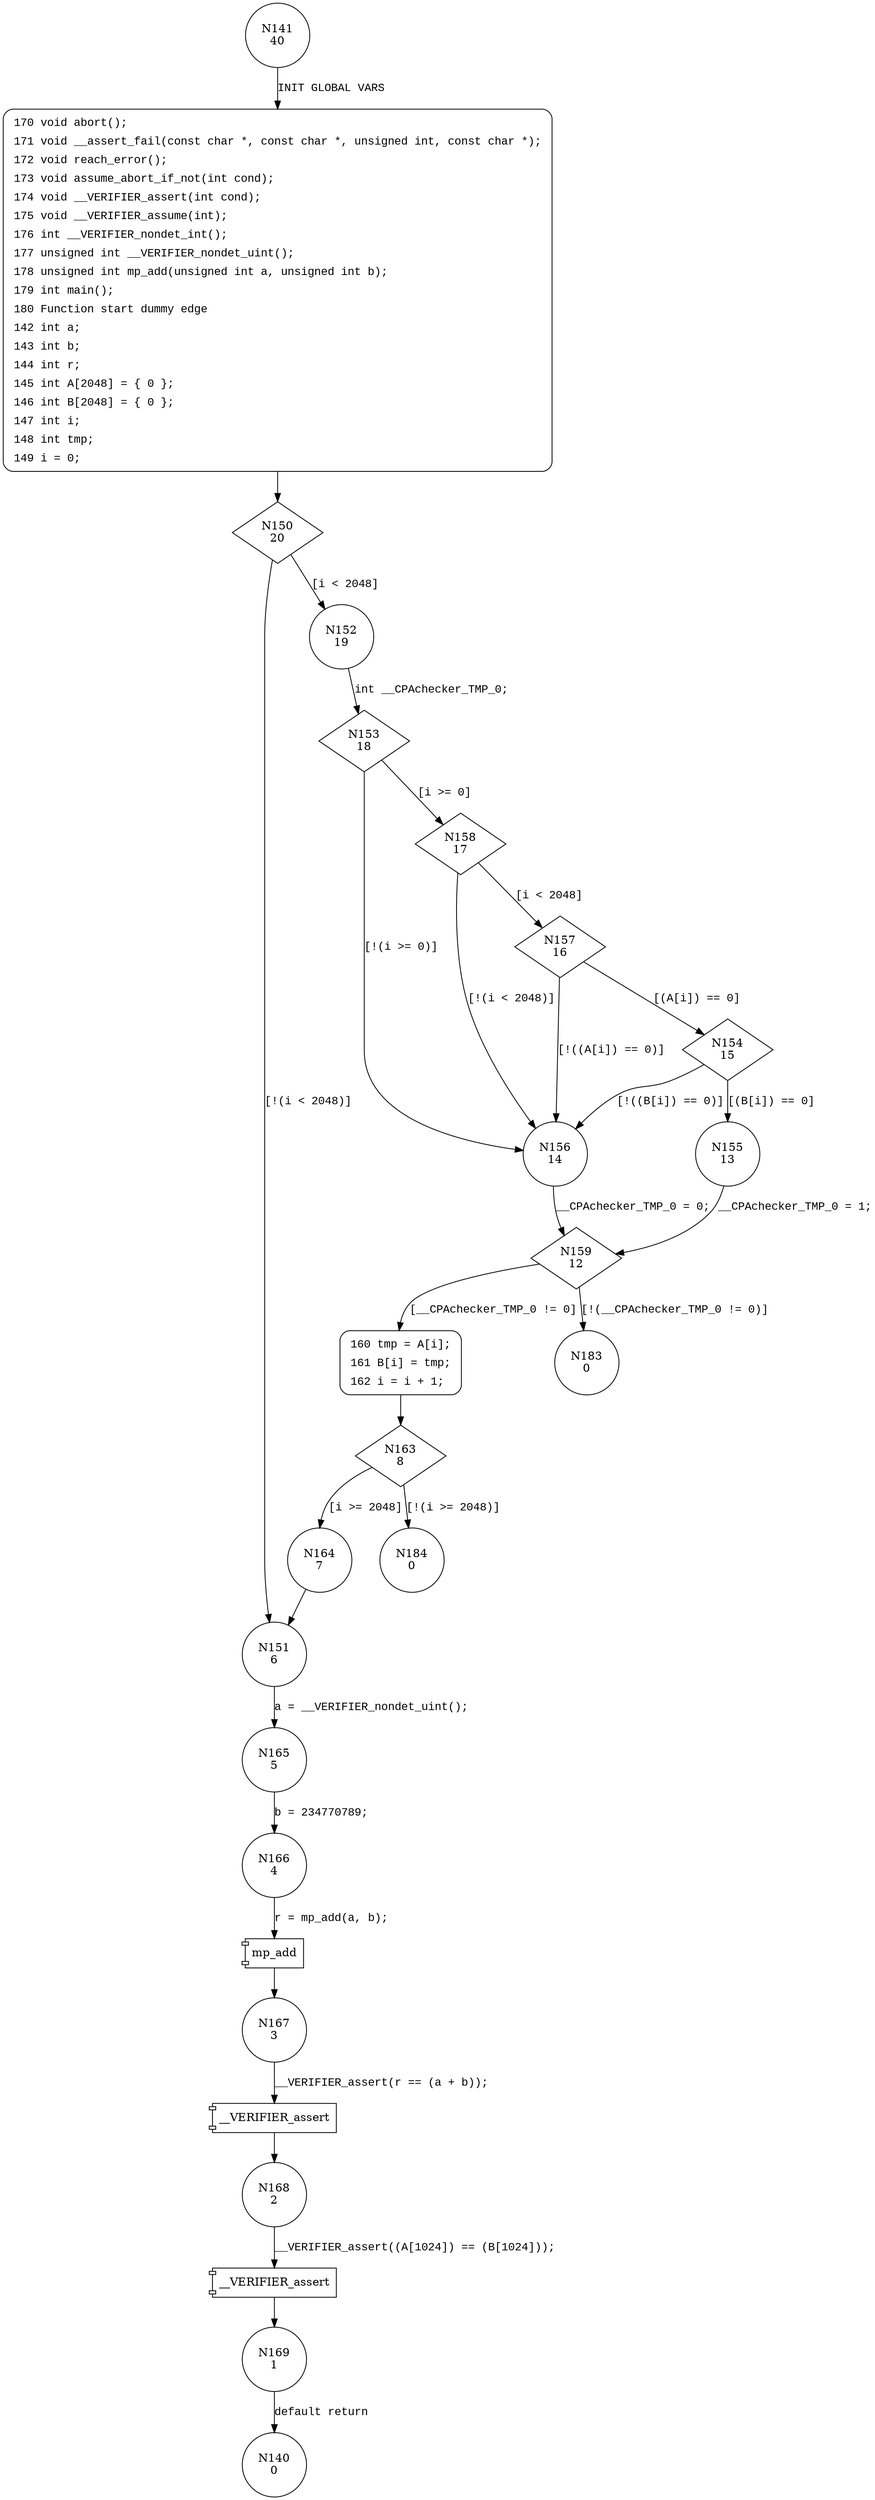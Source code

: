 digraph main {
141 [shape="circle" label="N141\n40"]
170 [shape="circle" label="N170\n39"]
150 [shape="diamond" label="N150\n20"]
152 [shape="circle" label="N152\n19"]
151 [shape="circle" label="N151\n6"]
165 [shape="circle" label="N165\n5"]
166 [shape="circle" label="N166\n4"]
167 [shape="circle" label="N167\n3"]
168 [shape="circle" label="N168\n2"]
169 [shape="circle" label="N169\n1"]
153 [shape="diamond" label="N153\n18"]
158 [shape="diamond" label="N158\n17"]
156 [shape="circle" label="N156\n14"]
159 [shape="diamond" label="N159\n12"]
160 [shape="circle" label="N160\n11"]
183 [shape="circle" label="N183\n0"]
163 [shape="diamond" label="N163\n8"]
164 [shape="circle" label="N164\n7"]
184 [shape="circle" label="N184\n0"]
157 [shape="diamond" label="N157\n16"]
154 [shape="diamond" label="N154\n15"]
155 [shape="circle" label="N155\n13"]
140 [shape="circle" label="N140\n0"]
170 [style="filled,bold" penwidth="1" fillcolor="white" fontname="Courier New" shape="Mrecord" label=<<table border="0" cellborder="0" cellpadding="3" bgcolor="white"><tr><td align="right">170</td><td align="left">void abort();</td></tr><tr><td align="right">171</td><td align="left">void __assert_fail(const char *, const char *, unsigned int, const char *);</td></tr><tr><td align="right">172</td><td align="left">void reach_error();</td></tr><tr><td align="right">173</td><td align="left">void assume_abort_if_not(int cond);</td></tr><tr><td align="right">174</td><td align="left">void __VERIFIER_assert(int cond);</td></tr><tr><td align="right">175</td><td align="left">void __VERIFIER_assume(int);</td></tr><tr><td align="right">176</td><td align="left">int __VERIFIER_nondet_int();</td></tr><tr><td align="right">177</td><td align="left">unsigned int __VERIFIER_nondet_uint();</td></tr><tr><td align="right">178</td><td align="left">unsigned int mp_add(unsigned int a, unsigned int b);</td></tr><tr><td align="right">179</td><td align="left">int main();</td></tr><tr><td align="right">180</td><td align="left">Function start dummy edge</td></tr><tr><td align="right">142</td><td align="left">int a;</td></tr><tr><td align="right">143</td><td align="left">int b;</td></tr><tr><td align="right">144</td><td align="left">int r;</td></tr><tr><td align="right">145</td><td align="left">int A[2048] = &#123; 0 &#125;;</td></tr><tr><td align="right">146</td><td align="left">int B[2048] = &#123; 0 &#125;;</td></tr><tr><td align="right">147</td><td align="left">int i;</td></tr><tr><td align="right">148</td><td align="left">int tmp;</td></tr><tr><td align="right">149</td><td align="left">i = 0;</td></tr></table>>]
170 -> 150[label=""]
160 [style="filled,bold" penwidth="1" fillcolor="white" fontname="Courier New" shape="Mrecord" label=<<table border="0" cellborder="0" cellpadding="3" bgcolor="white"><tr><td align="right">160</td><td align="left">tmp = A[i];</td></tr><tr><td align="right">161</td><td align="left">B[i] = tmp;</td></tr><tr><td align="right">162</td><td align="left">i = i + 1;</td></tr></table>>]
160 -> 163[label=""]
141 -> 170 [label="INIT GLOBAL VARS" fontname="Courier New"]
150 -> 152 [label="[i < 2048]" fontname="Courier New"]
150 -> 151 [label="[!(i < 2048)]" fontname="Courier New"]
151 -> 165 [label="a = __VERIFIER_nondet_uint();" fontname="Courier New"]
100001 [shape="component" label="mp_add"]
166 -> 100001 [label="r = mp_add(a, b);" fontname="Courier New"]
100001 -> 167 [label="" fontname="Courier New"]
100002 [shape="component" label="__VERIFIER_assert"]
167 -> 100002 [label="__VERIFIER_assert(r == (a + b));" fontname="Courier New"]
100002 -> 168 [label="" fontname="Courier New"]
100003 [shape="component" label="__VERIFIER_assert"]
168 -> 100003 [label="__VERIFIER_assert((A[1024]) == (B[1024]));" fontname="Courier New"]
100003 -> 169 [label="" fontname="Courier New"]
152 -> 153 [label="int __CPAchecker_TMP_0;" fontname="Courier New"]
153 -> 158 [label="[i >= 0]" fontname="Courier New"]
153 -> 156 [label="[!(i >= 0)]" fontname="Courier New"]
156 -> 159 [label="__CPAchecker_TMP_0 = 0;" fontname="Courier New"]
159 -> 160 [label="[__CPAchecker_TMP_0 != 0]" fontname="Courier New"]
159 -> 183 [label="[!(__CPAchecker_TMP_0 != 0)]" fontname="Courier New"]
163 -> 164 [label="[i >= 2048]" fontname="Courier New"]
163 -> 184 [label="[!(i >= 2048)]" fontname="Courier New"]
158 -> 157 [label="[i < 2048]" fontname="Courier New"]
158 -> 156 [label="[!(i < 2048)]" fontname="Courier New"]
157 -> 154 [label="[(A[i]) == 0]" fontname="Courier New"]
157 -> 156 [label="[!((A[i]) == 0)]" fontname="Courier New"]
154 -> 155 [label="[(B[i]) == 0]" fontname="Courier New"]
154 -> 156 [label="[!((B[i]) == 0)]" fontname="Courier New"]
165 -> 166 [label="b = 234770789;" fontname="Courier New"]
169 -> 140 [label="default return" fontname="Courier New"]
164 -> 151 [label="" fontname="Courier New"]
155 -> 159 [label="__CPAchecker_TMP_0 = 1;" fontname="Courier New"]
}